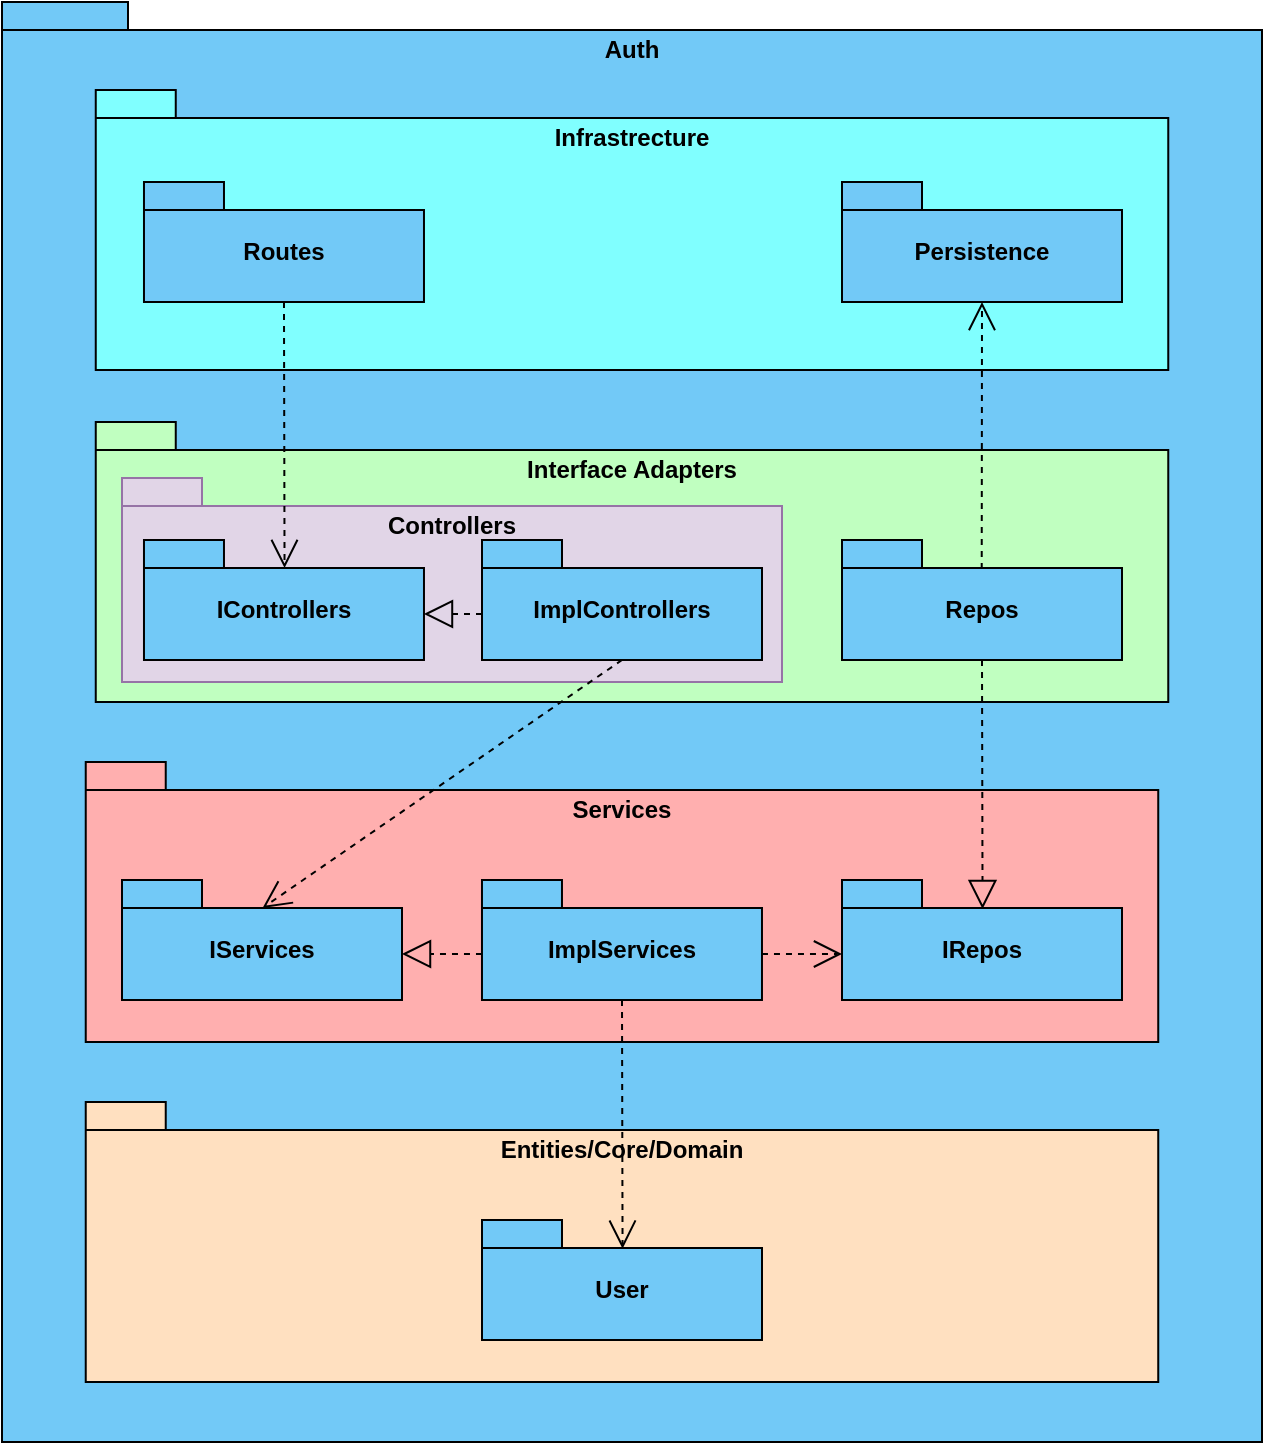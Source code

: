 <mxfile version="22.1.8" type="device">
  <diagram name="Página-1" id="S2DqjpTzzaGOpY6Delry">
    <mxGraphModel dx="1300" dy="713" grid="1" gridSize="10" guides="1" tooltips="1" connect="1" arrows="1" fold="1" page="1" pageScale="1" pageWidth="827" pageHeight="1169" math="0" shadow="0">
      <root>
        <mxCell id="0" />
        <mxCell id="1" parent="0" />
        <mxCell id="7foXzQ7iodpNNplOdOh--1" value="Auth" style="shape=folder;fontStyle=1;spacingTop=10;tabWidth=40;tabHeight=14;tabPosition=left;html=1;whiteSpace=wrap;verticalAlign=top;fillColor=#72C9F7;" vertex="1" parent="1">
          <mxGeometry x="90" y="120" width="630" height="720" as="geometry" />
        </mxCell>
        <mxCell id="7foXzQ7iodpNNplOdOh--2" value="Infrastrecture" style="shape=folder;fontStyle=1;spacingTop=10;tabWidth=40;tabHeight=14;tabPosition=left;html=1;whiteSpace=wrap;verticalAlign=top;fillColor=#80ffff;" vertex="1" parent="1">
          <mxGeometry x="136.88" y="164" width="536.25" height="140" as="geometry" />
        </mxCell>
        <mxCell id="7foXzQ7iodpNNplOdOh--3" value="Routes" style="shape=folder;fontStyle=1;spacingTop=10;tabWidth=40;tabHeight=14;tabPosition=left;html=1;whiteSpace=wrap;fillColor=#72C9F7;" vertex="1" parent="1">
          <mxGeometry x="160.99" y="210" width="140" height="60" as="geometry" />
        </mxCell>
        <mxCell id="7foXzQ7iodpNNplOdOh--4" value="Persistence" style="shape=folder;fontStyle=1;spacingTop=10;tabWidth=40;tabHeight=14;tabPosition=left;html=1;whiteSpace=wrap;fillColor=#72C9F7;" vertex="1" parent="1">
          <mxGeometry x="510" y="210" width="140" height="60" as="geometry" />
        </mxCell>
        <mxCell id="7foXzQ7iodpNNplOdOh--5" value="Interface Adapters" style="shape=folder;fontStyle=1;spacingTop=10;tabWidth=40;tabHeight=14;tabPosition=left;html=1;whiteSpace=wrap;verticalAlign=top;fillColor=#c0ffc0;" vertex="1" parent="1">
          <mxGeometry x="136.88" y="330" width="536.25" height="140" as="geometry" />
        </mxCell>
        <mxCell id="7foXzQ7iodpNNplOdOh--6" value="Controllers" style="shape=folder;fontStyle=1;spacingTop=10;tabWidth=40;tabHeight=14;tabPosition=left;html=1;whiteSpace=wrap;verticalAlign=top;fillColor=#e1d5e7;strokeColor=#9673a6;" vertex="1" parent="1">
          <mxGeometry x="150" y="358" width="330" height="102" as="geometry" />
        </mxCell>
        <mxCell id="7foXzQ7iodpNNplOdOh--7" value="Repos" style="shape=folder;fontStyle=1;spacingTop=10;tabWidth=40;tabHeight=14;tabPosition=left;html=1;whiteSpace=wrap;fillColor=#72C9F7;" vertex="1" parent="1">
          <mxGeometry x="510" y="389" width="140" height="60" as="geometry" />
        </mxCell>
        <mxCell id="7foXzQ7iodpNNplOdOh--8" value="IControllers" style="shape=folder;fontStyle=1;spacingTop=10;tabWidth=40;tabHeight=14;tabPosition=left;html=1;whiteSpace=wrap;fillColor=#72C9F7;" vertex="1" parent="1">
          <mxGeometry x="160.99" y="389" width="140" height="60" as="geometry" />
        </mxCell>
        <mxCell id="7foXzQ7iodpNNplOdOh--9" value="ImplControllers" style="shape=folder;fontStyle=1;spacingTop=10;tabWidth=40;tabHeight=14;tabPosition=left;html=1;whiteSpace=wrap;fillColor=#72C9F7;" vertex="1" parent="1">
          <mxGeometry x="330" y="389" width="140" height="60" as="geometry" />
        </mxCell>
        <mxCell id="7foXzQ7iodpNNplOdOh--10" value="Services" style="shape=folder;fontStyle=1;spacingTop=10;tabWidth=40;tabHeight=14;tabPosition=left;html=1;whiteSpace=wrap;verticalAlign=top;fillColor=#ffafaf;" vertex="1" parent="1">
          <mxGeometry x="131.87" y="500" width="536.25" height="140" as="geometry" />
        </mxCell>
        <mxCell id="7foXzQ7iodpNNplOdOh--11" value="IRepos" style="shape=folder;fontStyle=1;spacingTop=10;tabWidth=40;tabHeight=14;tabPosition=left;html=1;whiteSpace=wrap;fillColor=#72C9F7;" vertex="1" parent="1">
          <mxGeometry x="510" y="559" width="140" height="60" as="geometry" />
        </mxCell>
        <mxCell id="7foXzQ7iodpNNplOdOh--12" value="IServices" style="shape=folder;fontStyle=1;spacingTop=10;tabWidth=40;tabHeight=14;tabPosition=left;html=1;whiteSpace=wrap;fillColor=#72C9F7;" vertex="1" parent="1">
          <mxGeometry x="150" y="559" width="140" height="60" as="geometry" />
        </mxCell>
        <mxCell id="7foXzQ7iodpNNplOdOh--13" value="ImplServices" style="shape=folder;fontStyle=1;spacingTop=10;tabWidth=40;tabHeight=14;tabPosition=left;html=1;whiteSpace=wrap;fillColor=#72C9F7;" vertex="1" parent="1">
          <mxGeometry x="329.99" y="559" width="140" height="60" as="geometry" />
        </mxCell>
        <mxCell id="7foXzQ7iodpNNplOdOh--14" value="Entities/Core/Domain" style="shape=folder;fontStyle=1;spacingTop=10;tabWidth=40;tabHeight=14;tabPosition=left;html=1;whiteSpace=wrap;verticalAlign=top;fillColor=#ffe0c0;" vertex="1" parent="1">
          <mxGeometry x="131.87" y="670" width="536.25" height="140" as="geometry" />
        </mxCell>
        <mxCell id="7foXzQ7iodpNNplOdOh--21" value="" style="endArrow=block;dashed=1;endFill=0;endSize=12;html=1;rounded=0;exitX=0;exitY=0;exitDx=0;exitDy=37;exitPerimeter=0;entryX=0;entryY=0;entryDx=140;entryDy=37;entryPerimeter=0;" edge="1" parent="1" source="7foXzQ7iodpNNplOdOh--13" target="7foXzQ7iodpNNplOdOh--12">
          <mxGeometry width="160" relative="1" as="geometry">
            <mxPoint x="350" y="570" as="sourcePoint" />
            <mxPoint x="510" y="570" as="targetPoint" />
          </mxGeometry>
        </mxCell>
        <mxCell id="7foXzQ7iodpNNplOdOh--22" value="" style="endArrow=open;endSize=12;dashed=1;html=1;rounded=0;exitX=0;exitY=0;exitDx=140;exitDy=37;exitPerimeter=0;entryX=0;entryY=0;entryDx=0;entryDy=37;entryPerimeter=0;" edge="1" parent="1" source="7foXzQ7iodpNNplOdOh--13" target="7foXzQ7iodpNNplOdOh--11">
          <mxGeometry width="160" relative="1" as="geometry">
            <mxPoint x="350" y="570" as="sourcePoint" />
            <mxPoint x="510" y="570" as="targetPoint" />
          </mxGeometry>
        </mxCell>
        <mxCell id="7foXzQ7iodpNNplOdOh--23" value="" style="endArrow=open;endSize=12;dashed=1;html=1;rounded=0;exitX=0.5;exitY=1;exitDx=0;exitDy=0;exitPerimeter=0;entryX=0.502;entryY=0.233;entryDx=0;entryDy=0;entryPerimeter=0;" edge="1" parent="1" source="7foXzQ7iodpNNplOdOh--9" target="7foXzQ7iodpNNplOdOh--12">
          <mxGeometry width="160" relative="1" as="geometry">
            <mxPoint x="480" y="606" as="sourcePoint" />
            <mxPoint x="520" y="606" as="targetPoint" />
          </mxGeometry>
        </mxCell>
        <mxCell id="7foXzQ7iodpNNplOdOh--24" value="" style="endArrow=block;dashed=1;endFill=0;endSize=12;html=1;rounded=0;exitX=0.5;exitY=1;exitDx=0;exitDy=0;exitPerimeter=0;entryX=0.502;entryY=0.241;entryDx=0;entryDy=0;entryPerimeter=0;" edge="1" parent="1" source="7foXzQ7iodpNNplOdOh--7" target="7foXzQ7iodpNNplOdOh--11">
          <mxGeometry width="160" relative="1" as="geometry">
            <mxPoint x="340" y="606" as="sourcePoint" />
            <mxPoint x="300" y="606" as="targetPoint" />
          </mxGeometry>
        </mxCell>
        <mxCell id="7foXzQ7iodpNNplOdOh--25" value="" style="endArrow=block;dashed=1;endFill=0;endSize=12;html=1;rounded=0;exitX=0;exitY=0;exitDx=0;exitDy=37;exitPerimeter=0;entryX=0;entryY=0;entryDx=140;entryDy=37;entryPerimeter=0;" edge="1" parent="1" source="7foXzQ7iodpNNplOdOh--9" target="7foXzQ7iodpNNplOdOh--8">
          <mxGeometry width="160" relative="1" as="geometry">
            <mxPoint x="340" y="606" as="sourcePoint" />
            <mxPoint x="300" y="606" as="targetPoint" />
          </mxGeometry>
        </mxCell>
        <mxCell id="7foXzQ7iodpNNplOdOh--26" value="" style="endArrow=open;endSize=12;dashed=1;html=1;rounded=0;exitX=0.5;exitY=1;exitDx=0;exitDy=0;exitPerimeter=0;entryX=0.502;entryY=0.233;entryDx=0;entryDy=0;entryPerimeter=0;" edge="1" parent="1" source="7foXzQ7iodpNNplOdOh--3" target="7foXzQ7iodpNNplOdOh--8">
          <mxGeometry width="160" relative="1" as="geometry">
            <mxPoint x="480" y="606" as="sourcePoint" />
            <mxPoint x="520" y="606" as="targetPoint" />
          </mxGeometry>
        </mxCell>
        <mxCell id="7foXzQ7iodpNNplOdOh--27" value="" style="endArrow=open;endSize=12;dashed=1;html=1;rounded=0;exitX=0.499;exitY=0.241;exitDx=0;exitDy=0;exitPerimeter=0;entryX=0.5;entryY=1;entryDx=0;entryDy=0;entryPerimeter=0;" edge="1" parent="1" source="7foXzQ7iodpNNplOdOh--7" target="7foXzQ7iodpNNplOdOh--4">
          <mxGeometry width="160" relative="1" as="geometry">
            <mxPoint x="241" y="280" as="sourcePoint" />
            <mxPoint x="241" y="413" as="targetPoint" />
          </mxGeometry>
        </mxCell>
        <mxCell id="7foXzQ7iodpNNplOdOh--28" value="User" style="shape=folder;fontStyle=1;spacingTop=10;tabWidth=40;tabHeight=14;tabPosition=left;html=1;whiteSpace=wrap;fillColor=#72C9F7;" vertex="1" parent="1">
          <mxGeometry x="330" y="729" width="140" height="60" as="geometry" />
        </mxCell>
        <mxCell id="7foXzQ7iodpNNplOdOh--29" value="" style="endArrow=open;endSize=12;dashed=1;html=1;rounded=0;entryX=0.502;entryY=0.239;entryDx=0;entryDy=0;entryPerimeter=0;exitX=0.5;exitY=1;exitDx=0;exitDy=0;exitPerimeter=0;" edge="1" parent="1" target="7foXzQ7iodpNNplOdOh--28">
          <mxGeometry width="160" relative="1" as="geometry">
            <mxPoint x="400" y="619" as="sourcePoint" />
            <mxPoint x="450" y="610" as="targetPoint" />
          </mxGeometry>
        </mxCell>
      </root>
    </mxGraphModel>
  </diagram>
</mxfile>
